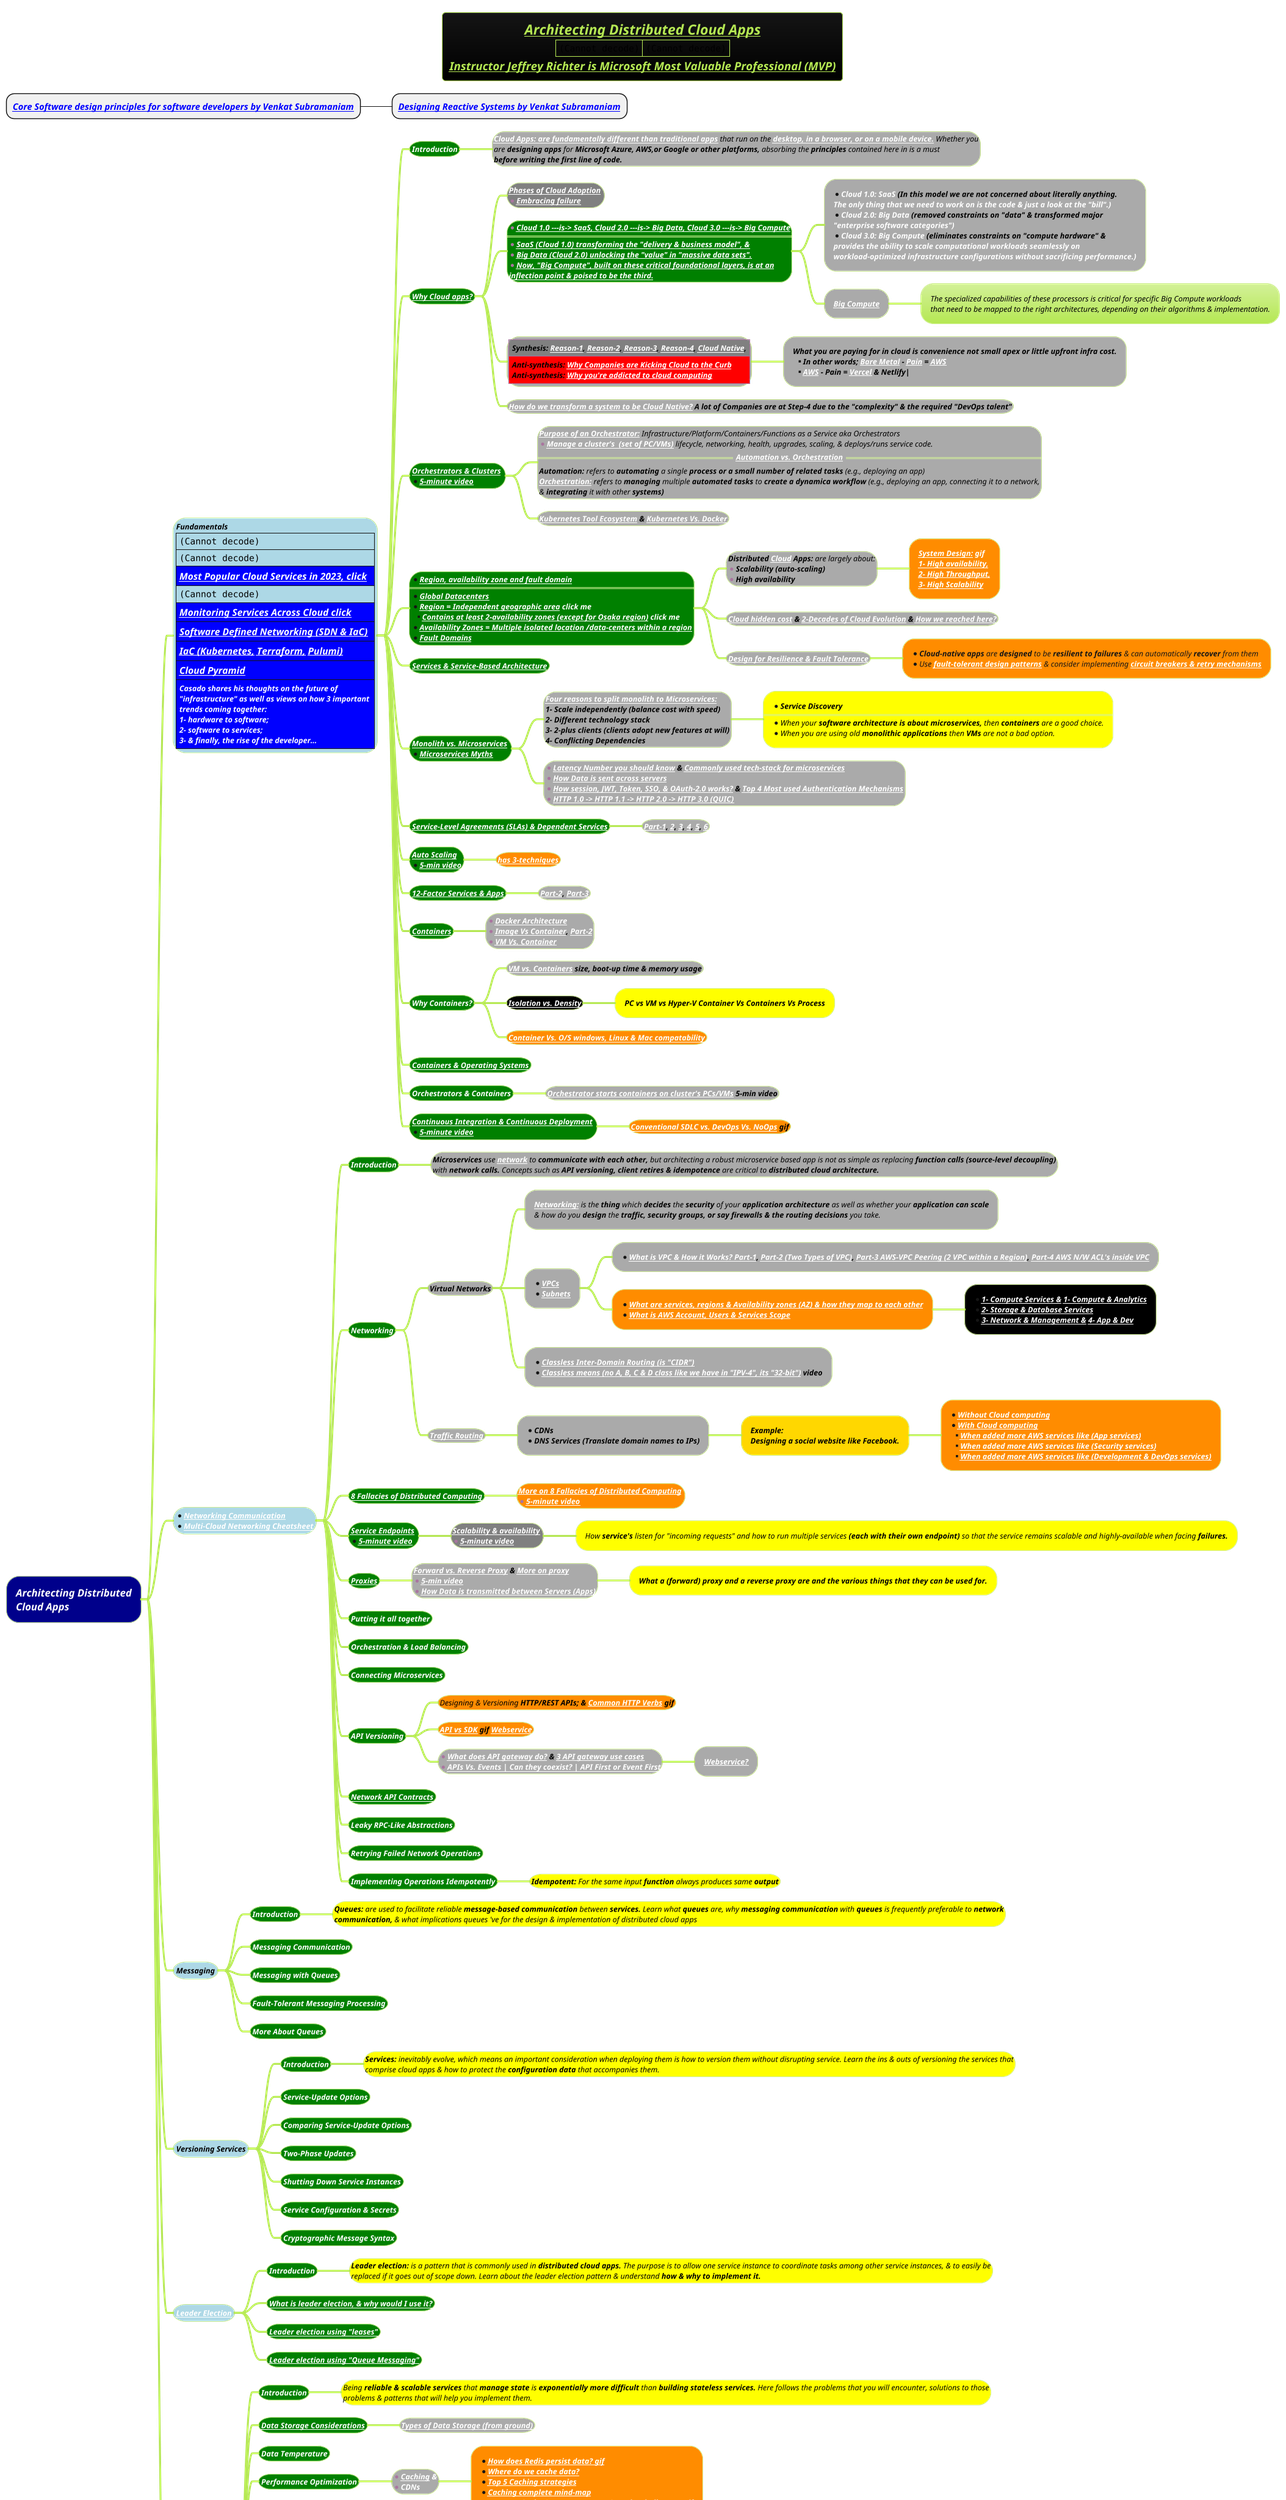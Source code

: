 @startmindmap
title =<i><b><u><size:18>Architecting Distributed Cloud Apps \n|<img:images/img_374.png>|<img:images/img_375.png{scale=.91}>|\n<i><b><u><size:18>Instructor Jeffrey Richter is Microsoft Most Valuable Professional (MVP)
* <i><b>[[docs/3-programming-languages/Venkat-Subramaniam/Core-Software-design-principles-for-software-developers.puml Core Software design principles for software developers by Venkat Subramaniam]]
** <i><b>[[docs/3-programming-languages/Venkat-Subramaniam/Designing-Reactive-Systems.puml Designing Reactive Systems by Venkat Subramaniam]]

caption |<img:images/img_606.png>|<img:images/img_607.png>|\n|<img:images/img_361.png>|<img:images/img_382.png>|

!theme hacker

*[#darkblue] <color:white><i>Architecting Distributed\n<color:white><i>Cloud Apps
**[#lightblue]:<i><color #black><size:12>Fundamentals
|<img:images/img_270.png{scale=.504}>|
|<img:images/img_366.png{scale=.2109}>|
|<#blue><i><size:15>[[docs/3-programming-languages/Venkat-Subramaniam/images/img_377.jpg Most Popular Cloud Services in 2023, click]]|
|<img:images/img_272.png{scale=.5}>|
|<#blue><i><size:15>[[docs/3-programming-languages/Venkat-Subramaniam/images/img_387.png Monitoring Services Across Cloud click]]|
|<#blue><i><size:15>[[docs/3-programming-languages/Venkat-Subramaniam/images/img_362.png Software Defined Networking (SDN & IaC)]]|
|<#blue><i><size:15>[[docs/books/1-books-backlog/operating-system/images/img_12.png IaC (Kubernetes,]] [[docs/3-devops/devops-plantuml-mindmap/Terraform.puml Terraform,]] [[docs/3-devops/devops-plantuml-mindmap/Pulumi.puml Pulumi)]]|
|<#blue><i><size:15>[[docs/cloud-computing/images/cloud-pyramid.png Cloud Pyramid]]|
|<#blue><i><size:12><color #white>Casado shares his thoughts on the future of \n<i><size:12><color #white>"infrastructure" as well as views on how 3 important \n<i><size:12><color #white>trends coming together: \n<i><size:12><color #white>1- hardware to software; \n<i><size:12><color #white>2- software to services; \n<i><size:12><color #white>3- & finally, the rise of the developer…|;

***[#green] <i><color #white><b><size:12>Introduction
****[#a]:<i><color #black><size:12>**[[docs/3-programming-languages/Venkat-Subramaniam/images/img_363.png Cloud Apps: are fundamentally different than traditional apps]]** that run on the **[[docs/3-programming-languages/Venkat-Subramaniam/images/img_666.png desktop, in a browser, or on a mobile device.]]** Whether you
<i><color #black><size:12>are **designing apps** for **Microsoft Azure, AWS,or Google or other platforms,** absorbing the **principles** contained here in is a must
<i><color #black><size:12><b>before writing the first line of code.;
***[#green] <i><color #white><b><size:12>[[docs/3-programming-languages/Venkat-Subramaniam/images/img_667.png Why Cloud apps?]]
****[#grey] <i><color #white><b><size:12>[[https://youtu.be/IBTpNptxYF4 Phases of Cloud Adoption]] \n*<i><color #white><b><size:12>[[docs/3-programming-languages/Venkat-Subramaniam/images/img_668.png Embracing failure]]
****[#green]:*<i><color #white><b><size:12>[[https://rescale.com/blog/cloud-3-0-the-rise-of-big-compute/ Cloud 1.0 ---is-> SaaS, Cloud 2.0 ---is-> Big Data, Cloud 3.0 ---is-> Big Compute]]
====
*<i><color #white><b><size:12>[[docs/3-programming-languages/Venkat-Subramaniam/images/img_414.png SaaS (Cloud 1.0) transforming the "delivery & business model", &]]
*<i><color #white><b><size:12>[[docs/3-programming-languages/Venkat-Subramaniam/images/img_415.png Big Data (Cloud 2.0) unlocking the "value" in "massive data sets".]]
*<i><color #white><b><size:12>[[docs/3-programming-languages/Venkat-Subramaniam/images/img_416.png Now, "Big Compute", built on these critical foundational layers, is at an]]
<i><color #white><b><size:12>[[docs/3-programming-languages/Venkat-Subramaniam/images/img_398.png inflection point & poised to be the third.]];
*****[#a]:* <i><color #white><b><size:12>**Cloud 1.0:** SaaS <color #black>(In this model we are not concerned about literally anything.
<i><color #white><b><size:12>The only thing that we need to work on is the code & just a look at the "bill".)
* <i><color #white><b><size:12>**Cloud 2.0:** Big Data <color #black>(removed constraints on "data" & transformed major
<i><color #white><b><size:12>"enterprise software categories")
* <i><color #white><b><size:12>**Cloud 3.0:** Big Compute <color #black>(eliminates constraints on "compute hardware" &
<i><color #white><b><size:12>provides the ability to scale computational workloads seamlessly on
<i><color #white><b><size:12>workload-optimized infrastructure configurations without sacrificing performance.);
*****[#a] <i><color #white><b><size:12>[[docs/3-programming-languages/Venkat-Subramaniam/images/img_398.png Big Compute]]
****** <i><color #black><size:12>The specialized capabilities of these processors is critical for specific Big Compute workloads \n<i><color #black><size:12>that need to be mapped to the right architectures, depending on their algorithms & implementation.

****[#a]:|<#grey><b><i><color #black><size:12>Synthesis: [[docs/3-programming-languages/Venkat-Subramaniam/images/img_363.png Reason-1]], [[docs/3-programming-languages/Venkat-Subramaniam/images/img_364.png Reason-2]], [[docs/3-programming-languages/Venkat-Subramaniam/images/img_365.png Reason-3]], [[docs/3-programming-languages/Venkat-Subramaniam/images/img_271.png Reason-4]], [[docs/cloud-computing/Cloud-Native.puml Cloud Native]],|
|<#red><b><i><color #black><size:12>Anti-synthesis: [[https://www.youtube.com/watch?v=O66xpoRpyRk&ab_channel=CloudComputingInsider Why Companies are Kicking Cloud to the Curb]] \n<b><i><color #black><size:12>Anti-synthesis: [[https://www.youtube.com/watch?v=4Wa5DivljOM&ab_channel=Fireship Why you're addicted to cloud computing]]|;

*****[#a]:<b><i><color #black><size:12>What you are paying for in cloud is convenience not small apex or little upfront infra cost.
**<b><i><color #black><size:12>In other words; [[docs/3-programming-languages/Venkat-Subramaniam/images/img_572.png Bare Metal]] - [[docs/3-programming-languages/Venkat-Subramaniam/images/img_686.png Pain]] = [[docs/3-programming-languages/Venkat-Subramaniam/images/img_687.png AWS]]
**<b><i><color #black><size:12>[[docs/3-programming-languages/Venkat-Subramaniam/images/img_687.png AWS]] - Pain = [[docs/3-programming-languages/Venkat-Subramaniam/images/img_688.png Vercel]] & Netlify|;

****[#a] <b><i><color #black><size:12>[[docs/3-programming-languages/Venkat-Subramaniam/gif/how-to-adopt-cloud-native.adoc How do we transform a system to be Cloud Native?]] A lot of Companies are at Step-4 due to the "complexity" & the required "DevOps talent"

***[#green] <i><color #white><b><size:12>[[docs/3-programming-languages/Venkat-Subramaniam/images/img_367.png Orchestrators & Clusters]] \n*<i><color #white><b><size:12>[[https://www.youtube.com/watch?v=LkJr0Ld85AE&list=PL9XzOCngAkqs0Q8ZRdafnSYExKQurZrBY&index=4&ab_channel=JeffreyRichter 5-minute video]]
****[#a]:<i><color #black><size:12>**[[docs/3-programming-languages/Venkat-Subramaniam/images/img_440.png Purpose of an Orchestrator:]]** Infrastructure/Platform/Containers/Functions as a Service aka Orchestrators
*<i><color #black><size:12>**[[docs/3-programming-languages/Venkat-Subramaniam/images/img_669.png Manage a cluster's  (set of PC/VMs)]]** lifecycle, networking, health, upgrades, scaling, & deploys/runs service code.
==<i><color #black><size:12><b>[[docs/3-programming-languages/Venkat-Subramaniam/images/img_440.png Automation vs. Orchestration]]==
<i><color #black><size:12>**Automation:** refers to **automating** a single **process or a small number of related tasks** (e.g., deploying an app)
<i><color #black><size:12>**[[docs/3-programming-languages/Venkat-Subramaniam/images/img_440.png Orchestration:]]** refers to **managing** multiple **automated tasks** to **create a dynamica workflow** (e.g., deploying an app, connecting it to a network,
<i><color #black><size:12>& **integrating** it with other <b>systems);
****[#a] <i><color #black><b><size:12>[[docs/3-programming-languages/Venkat-Subramaniam/images/img_386.png Kubernetes Tool Ecosystem]] & [[docs/3-programming-languages/Venkat-Subramaniam/images/img_395.png Kubernetes Vs. Docker]]

***[#green]:*<i><color #white><b><size:12>[[docs/3-programming-languages/Venkat-Subramaniam/images/region-availability-zone-and-fault-domain.drawio.png Region, availability zone and fault domain]]
====
*<i><color #white><b><size:12>[[docs/3-programming-languages/Venkat-Subramaniam/images/img_399.png Global Datacenters]]
*<i><color #white><b><size:12>[[docs/3-programming-languages/Venkat-Subramaniam/images/img_400.png Region = Independent geographic area]] click me
**<i><color #white><b><size:12>[[docs/3-programming-languages/Venkat-Subramaniam/images/img_400.png Contains at least 2-availability zones (except for Osaka region)]] click me
*<i><color #white><b><size:12>[[docs/3-programming-languages/Venkat-Subramaniam/images/img_400.png Availability Zones = Multiple isolated location /data-centers within a region]]
*<i><color #white><b><size:12>[[docs/3-programming-languages/Venkat-Subramaniam/images/img_400.png Fault Domains]];
****[#a]:<i><color #black><size:12>**Distributed [[docs/3-programming-languages/Venkat-Subramaniam/images/img_359.png Cloud]] Apps:** are largely about:
*<i><color #black><size:12><b>Scalability (auto-scaling)
*<i><color #black><size:12><b>High availability;
*****[#darkorange]:<i><color #white><b><size:12>[[docs/3-programming-languages/Venkat-Subramaniam/gif/system-design-availability-throughput-scalability.adoc System Design:]] gif
<i><color #white><b><size:12>[[docs/3-programming-languages/Venkat-Subramaniam/gif/system-design-availability-throughput-scalability.adoc 1- High availability,]]
<i><color #white><b><size:12>[[docs/3-programming-languages/Venkat-Subramaniam/gif/system-design-availability-throughput-scalability.adoc 2- High Throughput,]]
<i><color #white><b><size:12>[[docs/3-programming-languages/Venkat-Subramaniam/gif/system-design-availability-throughput-scalability.adoc 3- High Scalability]];
****[#a] <i><color #black><b><size:12>[[docs/3-programming-languages/Venkat-Subramaniam/images/img_390.png Cloud hidden cost]] & [[docs/3-programming-languages/Venkat-Subramaniam/images/img_391.png 2-Decades of Cloud Evolution]] & [[docs/cloud-computing/images/IaaS,PaaS,SaaS.png How we reached here?]]
****[#a] <i><size:12><b>[[docs/cloud-computing/Cloud-Design-Patterns.puml Design for Resilience & Fault Tolerance]]
*****[#darkorange] *<i><size:12>**Cloud-native apps** are **designed** to be **resilient to failures** & can automatically **recover** from them \n*<i><size:12>Use **[[docs/cloud-computing/Cloud-Design-Patterns.puml fault-tolerant design patterns]]** & consider implementing <b>[[docs/cloud-computing/Cloud-Design-Patterns.puml circuit breakers & retry mechanisms]]

***[#green] <i><color #white><b><size:12>[[docs/3-programming-languages/Venkat-Subramaniam/images/img_670.png Services & Service-Based Architecture]]
***[#green] <i><color #white><b><size:12>[[docs/3-programming-languages/Venkat-Subramaniam/images/img_271.png Monolith vs. Microservices]] \n*<i><color #white><b><size:12>[[docs/3-programming-languages/Venkat-Subramaniam/images/img_672.png Microservices Myths]]
****[#a]:<i><color #black><size:12>**[[docs/3-programming-languages/Venkat-Subramaniam/images/img_671.png Four reasons to split monolith to Microservices:]]**
<i><color #black><size:12><b>1- Scale independently (balance cost with speed)
<i><color #black><size:12><b>2- Different technology stack
<i><color #black><size:12><b>3- 2-plus clients (clients adopt new features at will)
<i><color #black><size:12><b>4- Conflicting Dependencies;
*****[#yellow]:*<i><color #black><size:12><b>Service Discovery
====
*<i><color #black><size:12>When your **software architecture is about microservices,** then **containers** are a good choice.
*<i><color #black><size:12>When you are using old **monolithic applications** then **VMs** are not a bad option.;

****[#a]:*<i><color #black><size:12><b>[[docs/3-programming-languages/Venkat-Subramaniam/images/img_383.png Latency Number you should know]] & [[docs/3-programming-languages/Venkat-Subramaniam/images/img_384.png Commonly used tech-stack for microservices]]
*<i><color #black><size:12><b>[[docs/3-programming-languages/Venkat-Subramaniam/images/img_388.png How Data is sent across servers]]
*<i><color #black><size:12><b>[[docs/3-programming-languages/Venkat-Subramaniam/gif/session-JWT-Token-SSO-and-OAuth-2-0.adoc How session, JWT, Token, SSO, & OAuth-2.0 works?]] & [[docs/3-programming-languages/Venkat-Subramaniam/images/img_394.png Top 4 Most used Authentication Mechanisms]]
*<i><color #black><size:12><b>[[docs/3-programming-languages/Venkat-Subramaniam/images/img_392.png HTTP 1.0 -> HTTP 1.1 -> HTTP 2.0 -> HTTP 3.0 (QUIC)]];

***[#green] <i><color #white><b><size:12>[[docs/3-programming-languages/Venkat-Subramaniam/gif/system-design-availability-throughput-scalability.adoc Service-Level Agreements (SLAs) & Dependent Services]]
****[#a] <i><color #black><b><size:12>[[docs/3-programming-languages/Venkat-Subramaniam/images/img_673.png Part-1]], [[docs/3-programming-languages/Venkat-Subramaniam/images/img_674.png 2]], [[docs/3-programming-languages/Venkat-Subramaniam/images/img_675.png 3]], [[docs/3-programming-languages/Venkat-Subramaniam/images/img_676.png 4]], [[docs/3-programming-languages/Venkat-Subramaniam/images/img_676.png 5]], [[docs/3-programming-languages/Venkat-Subramaniam/images/img_677.png 6]]
***[#green] <i><color #white><b><size:12>[[docs/3-programming-languages/Venkat-Subramaniam/images/img_440.png Auto Scaling]] \n*<i><color #white><b><size:12>[[https://www.youtube.com/watch?v=on1153sF9iY&list=PL9XzOCngAkqs0Q8ZRdafnSYExKQurZrBY&index=9&ab_channel=JeffreyRichter 5-min video]]
****[#darkorange] <i><color #black><size:12>**[[docs/3-programming-languages/Venkat-Subramaniam/images/img_440.png has 3-techniques]]**
***[#green] <i><color #white><b><size:12>[[docs/3-programming-languages/Venkat-Subramaniam/images/img_678.png 12-Factor Services & Apps]]
****[#a] <i><color #black><b><size:12>[[docs/3-programming-languages/Venkat-Subramaniam/images/img_679.png Part-2]], [[docs/3-programming-languages/Venkat-Subramaniam/images/img_680.png Part-3]]
***[#green] <i><color #white><b><size:12>[[docs/3-programming-languages/Venkat-Subramaniam/images/img_368.png Containers]]
****[#a] *<i><color #white><b><size:12>[[docs/3-programming-languages/Venkat-Subramaniam/images/img_369.png Docker Architecture]] \n*<i><color #black><b><size:12>[[docs/3-programming-languages/Venkat-Subramaniam/images/img_370.png Image Vs Container]], [[docs/3-programming-languages/Venkat-Subramaniam/images/img_681.png Part-2]] \n*<i><color #white><b><size:12>[[docs/3-programming-languages/Venkat-Subramaniam/images/img_371.png VM Vs. Container]]

***[#green] <i><color #white><b><size:12>Why Containers?
****[#a] <i><color #black><size:12>**[[docs/3-programming-languages/Venkat-Subramaniam/images/img_372.png VM vs. Containers]]** <b>size, boot-up time & memory usage
****[#black] <i><color #black><size:12>**[[docs/3-programming-languages/Venkat-Subramaniam/images/isolation-vs-density.drawio.png Isolation vs. Density]]**
*****[#yellow] <b><i><color #black><size:12>PC vs VM vs Hyper-V Container Vs Containers Vs Process
****[#darkorange] <i><color #black><size:12>**[[docs/3-programming-languages/Venkat-Subramaniam/images/img_376.png Container Vs. O/S windows, Linux & Mac compatability]]**
***[#green] <i><color #white><b><size:12>[[docs/3-programming-languages/Venkat-Subramaniam/images/OS-Kernel-and-container-images.drawio.png Containers & Operating Systems]]
***[#green] <i><color #white><b><size:12>Orchestrators & Containers
****[#a] <i><color #black><b><size:12>[[https://www.youtube.com/watch?v=BZgB3fGXRHc&list=PL9XzOCngAkqs0Q8ZRdafnSYExKQurZrBY&index=14&ab_channel=JeffreyRichter Orchestrator starts containers on cluster's PCs/VMs]] 5-min video

***[#green] <i><color #white><b><size:12>[[docs/3-programming-languages/Venkat-Subramaniam/images/img_373.png Continuous Integration & Continuous Deployment]] \n*<i><color #white><b><size:12>[[https://www.youtube.com/watch?v=WqPSstx41wY&list=PL9XzOCngAkqs0Q8ZRdafnSYExKQurZrBY&index=15&ab_channel=JeffreyRichter 5-minute video]]
****[#darkorange] <i><color #black><b><size:12>[[docs/3-programming-languages/Venkat-Subramaniam/gif/conventional-SDLC-vs-DevOps-vs-NoOps.adoc Conventional SDLC vs. DevOps Vs. NoOps]] gif
**[#lightblue] *<i><color #black><size:12>[[docs/3-programming-languages/Venkat-Subramaniam/images/img_362.png Networking Communication]] \n*<i><color #black><size:12>[[docs/3-programming-languages/Venkat-Subramaniam/images/img_378.png Multi-Cloud Networking Cheatsheet]]

***[#green] <i><color #white><b><size:12>Introduction
****[#a]:<i><color #black><size:12>**Microservices** use **[[docs/3-programming-languages/Venkat-Subramaniam/images/img_362.png network]]** to **communicate with each other,** but architecting a robust microservice based app is not as simple as replacing <b>function calls (source-level decoupling)
<i><color #black><size:12>with **network calls.** Concepts such as **API versioning, client retires & idempotence** are critical to <b>distributed cloud architecture.;
***[#green] <i><color #white><b><size:12>Networking
****[#a] <i><color #black><size:12><b>Virtual Networks
*****[#a]:<i><color #black><size:12>**[[docs/3-programming-languages/Venkat-Subramaniam/images/img_572.png Networking:]]** is the **thing** which **decides** the **security** of your **application architecture** as well as whether your **application can scale**
<i><color #black><size:12>& how do you **design** the **traffic, security groups, or say firewalls & the routing decisions** you take.;
*****[#a] *<i><color #black><size:12><b>[[docs/3-programming-languages/Venkat-Subramaniam/images/img_406.png VPCs]] \n*<i><color #black><size:12><b>[[docs/3-programming-languages/Venkat-Subramaniam/images/img_407.png Subnets]]
******[#a] *<i><color #black><size:12><b>[[docs/3-programming-languages/Venkat-Subramaniam/images/img_441.png What is VPC & How it Works? Part-1]], [[docs/3-programming-languages/Venkat-Subramaniam/images/img_442.png Part-2 (Two Types of VPC)]], [[docs/3-programming-languages/Venkat-Subramaniam/images/img_443.png Part-3 AWS-VPC Peering (2 VPC within a Region)]], [[docs/3-programming-languages/Venkat-Subramaniam/images/img_444.png Part-4 AWS N/W ACL's inside VPC]]
******[#darkorange]:*<i><color #black><size:12><b>[[docs/3-programming-languages/Venkat-Subramaniam/images/img_401.png What are services, regions & Availability zones (AZ) & how they map to each other]]
*<i><color #black><size:12><b>[[docs/3-programming-languages/Venkat-Subramaniam/images/img_401.png What is AWS Account, Users & Services Scope]];
*******[#black]:*<i><color #black><size:12><b>[[docs/3-programming-languages/Venkat-Subramaniam/images/img_402.png 1- Compute Services &]] [[docs/3-programming-languages/Venkat-Subramaniam/images/img_403.png 1- Compute & Analytics]]
*<i><color #black><size:12><b>[[docs/3-programming-languages/Venkat-Subramaniam/images/img_404.png 2- Storage & Database Services]]
*<i><color #black><size:12><b>[[docs/3-programming-languages/Venkat-Subramaniam/images/img_405.png 3- Network & Management &]] [[docs/3-programming-languages/Venkat-Subramaniam/images/img_405.png 4- App & Dev]];
*****[#a] *<i><color #black><size:12><b>[[docs/3-programming-languages/Venkat-Subramaniam/images/img_408.png Classless Inter-Domain Routing (is "CIDR")]] \n*<i><color #black><size:12><b>[[https://www.youtube.com/watch?v=O3fgul-fJCk&ab_channel=AWSTrainingCenter Classless means (no A, B, C & D class like we have in "IPV-4", its "32-bit")]] video
****[#a] <i><color #black><size:12><b>[[docs/3-programming-languages/Venkat-Subramaniam/images/img_408.png Traffic Routing]]
*****[#a] *<i><color #black><size:12><b>CDNs \n*<i><color #black><size:12><b>DNS Services (Translate domain names to IPs)
******[#gold] <i><color #black><size:12><b>Example: \n<i><color #black><size:12><b>Designing a social website like Facebook.
*******[#darkorange]:*<i><color #black><size:12><b>[[docs/3-programming-languages/Venkat-Subramaniam/images/img_409.png Without Cloud computing]]
*<i><color #black><size:12><b>[[docs/3-programming-languages/Venkat-Subramaniam/images/img_410.png With Cloud computing]]
**<i><color #black><size:12><b>[[docs/3-programming-languages/Venkat-Subramaniam/images/img_411.png When added more AWS services like (App services)]]
**<i><color #black><size:12><b>[[docs/3-programming-languages/Venkat-Subramaniam/images/img_412.png When added more AWS services like (Security services)]]
**<i><color #black><size:12><b>[[docs/3-programming-languages/Venkat-Subramaniam/images/img_413.png When added more AWS services like (Development & DevOps services)]];
***[#green] <i><color #white><b><size:12>[[docs/books/1-books-backlog/DBMS/8-Fallacies-of-Distributed-Systems.puml 8 Fallacies of Distributed Computing]]
****[#darkorange] <i><color #white><b><size:12>[[docs/3-programming-languages/Venkat-Subramaniam/images/img_682.png More on 8 Fallacies of Distributed Computing]] \n*<i><color #white><b><size:12>[[https://www.youtube.com/watch?v=-Ed6Ny9iFeg&list=PL9XzOCngAkqs0Q8ZRdafnSYExKQurZrBY&index=16&ab_channel=JeffreyRichter 5-minute video]]
***[#green] <i><color #white><b><size:12>[[docs/3-programming-languages/Venkat-Subramaniam/images/img_683.png Service Endpoints]] \n*<i><color #white><b><size:12>[[https://www.youtube.com/watch?v=6BaoAZLguYo&list=PL9XzOCngAkqs0Q8ZRdafnSYExKQurZrBY&index=17&ab_channel=JeffreyRichter 5-minute video]]
****[#grey] <i><color #black><b><size:12>[[docs/3-programming-languages/Venkat-Subramaniam/images/img_684.png Scalability & availability]] \n*<i><color #white><b><size:12>[[https://www.youtube.com/watch?v=6BaoAZLguYo&list=PL9XzOCngAkqs0Q8ZRdafnSYExKQurZrBY&index=17&ab_channel=JeffreyRichter 5-minute video]]
*****[#yellow] <i><color #black><size:12>How **service's** listen for "incoming requests" and how to run multiple services **(each with their own endpoint)** so that the service remains scalable and highly-available when facing <b>failures.
***[#green] <i><color #white><b><size:12>[[docs/3-programming-languages/Venkat-Subramaniam/images/img_685.png Proxies]]

****[#a]:<i><color #black><b><size:12>[[docs/3-programming-languages/Venkat-Subramaniam/images/img_376.jpg Forward vs. Reverse Proxy]] & [[docs/3-programming-languages/Venkat-Subramaniam/images/img_685.png More on proxy]]
*<i><color #white><b><size:12>[[https://www.youtube.com/watch?v=0OukrSld3sY&list=PL9XzOCngAkqs0Q8ZRdafnSYExKQurZrBY&index=18&ab_channel=JeffreyRichter 5-min video]]
*<i><color #white><b><size:12>[[docs/3-programming-languages/Venkat-Subramaniam/images/img_388.png How Data is transmitted between Servers (Apps)]];

*****[#yellow] <i><color #black><b><size:12>What a (forward) proxy and a reverse proxy are and the various things that they can be used for.
***[#green] <i><color #white><b><size:12>Putting it all together
***[#green] <i><color #white><b><size:12>Orchestration & Load Balancing
***[#green] <i><color #white><b><size:12>Connecting Microservices
***[#green] <i><color #white><b><size:12>API Versioning
****[#darkorange] <i><color #black><size:12>Designing & Versioning <b>HTTP/REST APIs; & [[docs/3-programming-languages/Venkat-Subramaniam/gif/Common-HTTP-Verbs.adoc Common HTTP Verbs]] gif
****[#darkorange] <i><color #black><size:12><b>[[docs/3-programming-languages/Venkat-Subramaniam/gif/API-vs-SDK.adoc API vs SDK]] gif [[a Webservice]]
****[#a]:*<b><i><color #black><size:12>[[docs/3-programming-languages/Venkat-Subramaniam/images/img_397.png What does API gateway do?]] & [[docs/3-programming-languages/Venkat-Subramaniam/gif/3-API-gateway-use-cases.adoc 3 API gateway use cases]]
*<b><i><color #black><size:12>[[https://www.youtube.com/embed/3t7pMx35Reg APIs Vs. Events | Can they coexist? | API First or Event First]];
*****[#a] <i><color #white><b><size:12>[[docs/3-programming-languages/Venkat-Subramaniam/webservice.puml Webservice?]]
***[#green] <i><color #white><b><size:12>[[docs/3-programming-languages/Venkat-Subramaniam/images/img_46.png Network API Contracts]]
***[#green] <i><color #white><b><size:12>Leaky RPC-Like Abstractions
***[#green] <i><color #white><b><size:12>Retrying Failed Network Operations
***[#green] <i><color #white><b><size:12>Implementing Operations Idempotently
****[#yellow] <i><color #black><size:12>**Idempotent:** For the same input **function** always produces same <b>output

**[#lightblue] <i><color #black><size:12>Messaging
***[#green] <i><color #white><b><size:12>Introduction
****[#yellow]:<i><color #black><size:12>**Queues:** are used to facilitate reliable **message-based communication** between **services.** Learn what **queues** are, why **messaging communication** with **queues** is frequently preferable to <b>network
<i><color #black><size:12>**communication,** & what implications queues 've for the design & implementation of distributed cloud apps;
***[#green] <i><color #white><b><size:12>Messaging Communication
***[#green] <i><color #white><b><size:12>Messaging with Queues
***[#green] <i><color #white><b><size:12>Fault-Tolerant Messaging Processing
***[#green] <i><color #white><b><size:12>More About Queues

**[#lightblue] <i><color #black><size:12>Versioning Services
***[#green] <i><color #white><b><size:12>Introduction
****[#yellow]:<i><color #black><size:12>**Services:** inevitably evolve, which means an important consideration when deploying them is how to version them without disrupting service. Learn the ins & outs of versioning the services that
<i><color #black><size:12>comprise cloud apps & how to protect the **configuration data** that accompanies them.;
***[#green] <i><color #white><b><size:12>Service-Update Options
***[#green] <i><color #white><b><size:12>Comparing Service-Update Options
***[#green] <i><color #white><b><size:12>Two-Phase Updates
***[#green] <i><color #white><b><size:12>Shutting Down Service Instances
***[#green] <i><color #white><b><size:12>Service Configuration & Secrets
***[#green] <i><color #white><b><size:12>Cryptographic Message Syntax

**[#lightblue] <i><color #black><size:12>[[docs/3-programming-languages/Venkat-Subramaniam/gif/system-design-availability-throughput-scalability.adoc Leader Election]]
***[#green] <i><color #white><b><size:12>Introduction
****[#yellow]:<i><color #black><size:12>**Leader election:** is a pattern that is commonly used in **distributed cloud apps.** The purpose is to allow one service instance to coordinate tasks among other service instances, & to easily be
<i><color #black><size:12>replaced if it goes out of scope down. Learn about the leader election pattern & understand <b>how & why to implement it.;
***[#green] <i><color #white><b><size:12>[[docs/3-programming-languages/Venkat-Subramaniam/gif/system-design-availability-throughput-scalability.adoc What is leader election, & why would I use it?]]
***[#green] <i><color #white><b><size:12>[[docs/3-programming-languages/Venkat-Subramaniam/gif/system-design-availability-throughput-scalability.adoc Leader election using "leases"]]
***[#green] <i><color #white><b><size:12>[[docs/3-programming-languages/Venkat-Subramaniam/gif/system-design-availability-throughput-scalability.adoc Leader election using "Queue Messaging"]]

**[#lightblue] <i><color #black><size:12>[[docs/3-programming-languages/Venkat-Subramaniam/images/img_379.png Data Storage]]
***[#green] <i><color #white><b><size:12>Introduction
****[#yellow]:<i><color #black><size:12>Being **reliable & scalable services** that **manage state** is **exponentially more difficult** than **building stateless services.** Here follows the problems that you will encounter, solutions to those
<i><color #black><size:12>problems & patterns that will help you implement them.;
***[#green] <i><color #white><b><size:12>[[docs/3-programming-languages/Venkat-Subramaniam/images/img_379.png Data Storage Considerations]]
****[#a] <i><color #white><b><size:12>[[docs/3-programming-languages/Venkat-Subramaniam/images/img_393.png Types of Data Storage (from ground)]]
***[#green] <i><color #white><b><size:12>Data Temperature


***[#green] <i><color #white><b><size:12>Performance Optimization
****[#a] *<i><color #white><b><size:12>[[docs/3-programming-languages/Venkat-Subramaniam/images/img_385.png Caching]] & \n*<i><color #white><b><size:12>CDNs
*****[#darkorange]:*<i><color #white><b><size:12>[[docs/3-programming-languages/Venkat-Subramaniam/gif/how-does-redis-persist-data.adoc How does Redis persist data? gif]]
*<i><color #white><b><size:12>[[docs/3-programming-languages/Venkat-Subramaniam/images/img_380.png Where do we cache data?]]
*<i><color #white><b><size:12>[[docs/3-programming-languages/Venkat-Subramaniam/images/img_381.png Top 5 Caching strategies]]
*<i><color #white><b><size:12>[[docs/3-programming-languages/Venkat-Subramaniam/images/img_385.png Caching complete mind-map]]
*<i><color #white><b><size:12>[[docs/3-programming-languages/Venkat-Subramaniam/gif/How-can-Cache-Systems-go-wrong.adoc How can Cache Systems go wrong? (cache challenges)]] gif;

***[#a] <i><color #white><b><size:12>[[docs/3-programming-languages/Venkat-Subramaniam/images/img_379.png File & Object Storage]]
****[#darkorange]:*<i><color #white><b><size:12>How to improve performance of client’s accessing these documents by using a Content Delivery Network (CDN).
*<i><color #white><b><size:12>[[docs/3-programming-languages/Venkat-Subramaniam/gif/blob-and-object-store-use-cases.adoc File & Object Storage top six (6) use-cases]] gif
*<i><color #white><b><size:12>[[docs/cloud-computing/AWS-Cloud/image-2023-03-05-20-07-51-822.png Performance comparison of storage types]]
*<i><color #black><b><size:12>[[https://www.youtube.com/embed/6vNC_BCqFmI AWS Storage - EBS vs S3 vs EFS]] video;

***[#a] <i><color #white><b><size:12>[[docs/3-programming-languages/Venkat-Subramaniam/images/img_379.png Database Storage]]
****[#darkorange] <i><color #white><b><size:12>[[docs/3-programming-languages/Venkat-Subramaniam/images/img_380.jpg 8 data-structures that power "Modern Database"]]
***[#a] <i><color #white><b><size:12>Data Partitioning
****[#a] <i><color #white><b><size:12>➢ Data is partitioned for size, speed or both \n<i><color #white><b><size:12>➢ Each partition’s data is replicated for reliability \n<i><color #white><b><size:12>➢ How you partition your data is your choice & its super important.

***[#a] <i><color #white><b><size:12>[[docs/cloud-computing/images/data-consistency.png Data Consistency]] <size:9> click me
****[#darkorange]:<i><color #white><b><size:12>Strong & Weak data consistency, the CAP theorem, & apology-based computing.
*<i><color #white><b><size:12>[[docs/cloud-computing/images/consistency-or-availabilty-which-is-better.png Data Consistency or avail-ability which is better?]]
*<i><color #white><b><size:12>[[docs/cloud-computing/images/implementing-eventual-consistency.png Implementing Eventual Consistency]];

***[#green] <i><color #white><b><size:12>Patterns
****[#yellow] <i><color #black><size:12><b>CQRS Pattern: </b> separates **data modifications** (commands) from <b>data queries.
****[#yellow] <i><color #black><size:12><b>Event-Sourcing Pattern
*****[#a]:<i><color #black><size:12><b>A way of storing "immutable" (big) data & then producing "views" over this "data".
*<i><color #black><size:12><b>[[docs/3-programming-languages/Venkat-Subramaniam/gif/CRUD-Vs-Event-Sourcing.adoc CRUD Vs. Event-Sourcing]] gif
*<i><color #black><size:12><b>[[docs/cloud-computing/images/event-sourcing.png Event-Sourcing]]
*<i><color #black><size:12><b>[[docs/3-programming-languages/Venkat-Subramaniam/gif/How-do-we-incorporate-Event-Sourcing-into-the-systems.adoc How do we incorporate Event Sourcing into the systems?]] gif;

****[#yellow] <i><color #black><size:12><b>Eventual Consistency
****[#yellow] <i><color #black><size:12><b>Saga </b>for dealing with **eventual consistency** which compromises **atomicity** for **availability.** (see book fundamentals of software architecture patterns) these are very easy
***[#green] <i><color #white><b><size:12>Data Concurrency & Versioning
***[#green] <i><color #white><b><size:12>Optimistic Concurrency
***[#green] <i><color #white><b><size:12>Versioning Data Schemas
***[#green] <i><color #white><b><size:12>Backup & Restore
***[#green] <i><color #white><b><size:12>Recovery & Restore
***[#green] <i><color #white><b><size:12>Recovery Point & Time Objectives
***[#green] <i><color #white><b><size:12>Disaster Recovery
***[#green] <i><color #white><b><size:12>Data Encryption
****[#a] <i><color #white><b><size:12>In-transit Encryption
****[#a] <i><color #white><b><size:12>At-rest Encryption

@endmindmap
